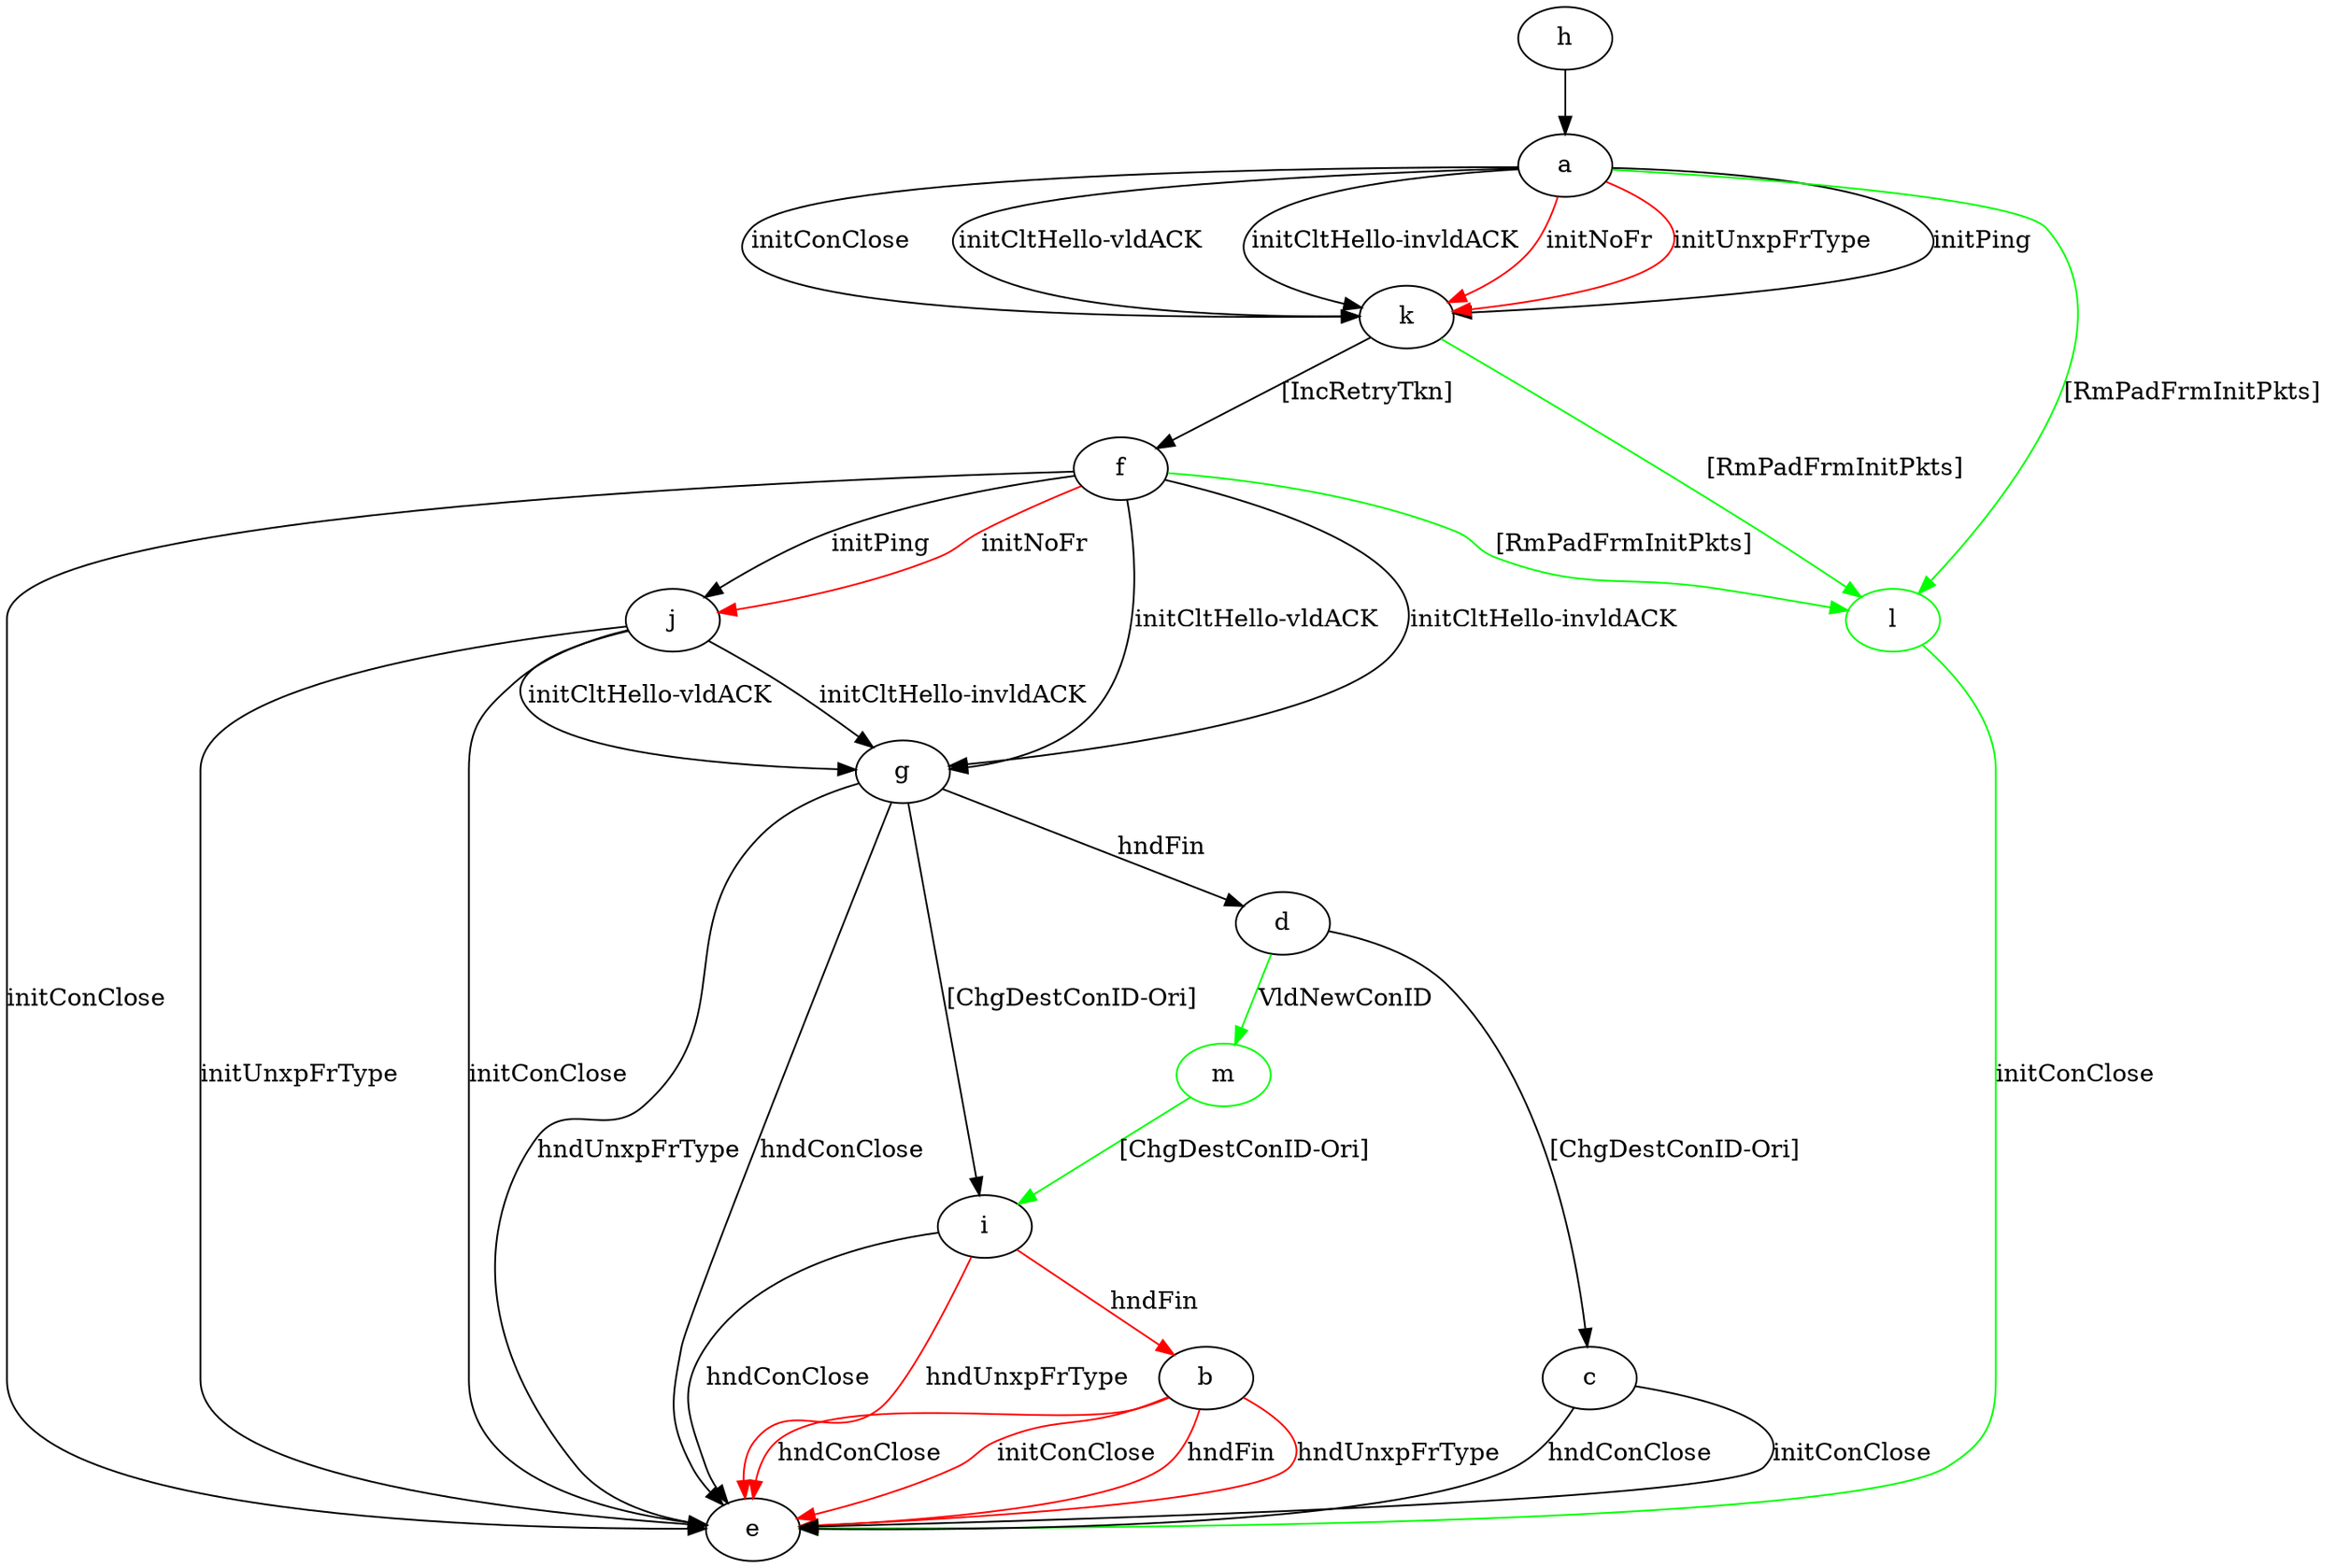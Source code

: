 digraph "" {
	a -> k	[key=0,
		label="initPing "];
	a -> k	[key=1,
		label="initConClose "];
	a -> k	[key=2,
		label="initCltHello-vldACK "];
	a -> k	[key=3,
		label="initCltHello-invldACK "];
	a -> k	[key=4,
		color=red,
		label="initNoFr "];
	a -> k	[key=5,
		color=red,
		label="initUnxpFrType "];
	l	[color=green];
	a -> l	[key=0,
		color=green,
		label="[RmPadFrmInitPkts] "];
	b -> e	[key=0,
		color=red,
		label="initConClose "];
	b -> e	[key=1,
		color=red,
		label="hndFin "];
	b -> e	[key=2,
		color=red,
		label="hndUnxpFrType "];
	b -> e	[key=3,
		color=red,
		label="hndConClose "];
	c -> e	[key=0,
		label="initConClose "];
	c -> e	[key=1,
		label="hndConClose "];
	d -> c	[key=0,
		label="[ChgDestConID-Ori] "];
	m	[color=green];
	d -> m	[key=0,
		color=green,
		label="VldNewConID "];
	f -> e	[key=0,
		label="initConClose "];
	f -> g	[key=0,
		label="initCltHello-vldACK "];
	f -> g	[key=1,
		label="initCltHello-invldACK "];
	f -> j	[key=0,
		label="initPing "];
	f -> j	[key=1,
		color=red,
		label="initNoFr "];
	f -> l	[key=0,
		color=green,
		label="[RmPadFrmInitPkts] "];
	g -> d	[key=0,
		label="hndFin "];
	g -> e	[key=0,
		label="hndUnxpFrType "];
	g -> e	[key=1,
		label="hndConClose "];
	g -> i	[key=0,
		label="[ChgDestConID-Ori] "];
	h -> a	[key=0];
	i -> b	[key=0,
		color=red,
		label="hndFin "];
	i -> e	[key=0,
		label="hndConClose "];
	i -> e	[key=1,
		color=red,
		label="hndUnxpFrType "];
	j -> e	[key=0,
		label="initConClose "];
	j -> e	[key=1,
		label="initUnxpFrType "];
	j -> g	[key=0,
		label="initCltHello-vldACK "];
	j -> g	[key=1,
		label="initCltHello-invldACK "];
	k -> f	[key=0,
		label="[IncRetryTkn] "];
	k -> l	[key=0,
		color=green,
		label="[RmPadFrmInitPkts] "];
	l -> e	[key=0,
		color=green,
		label="initConClose "];
	m -> i	[key=0,
		color=green,
		label="[ChgDestConID-Ori] "];
}
